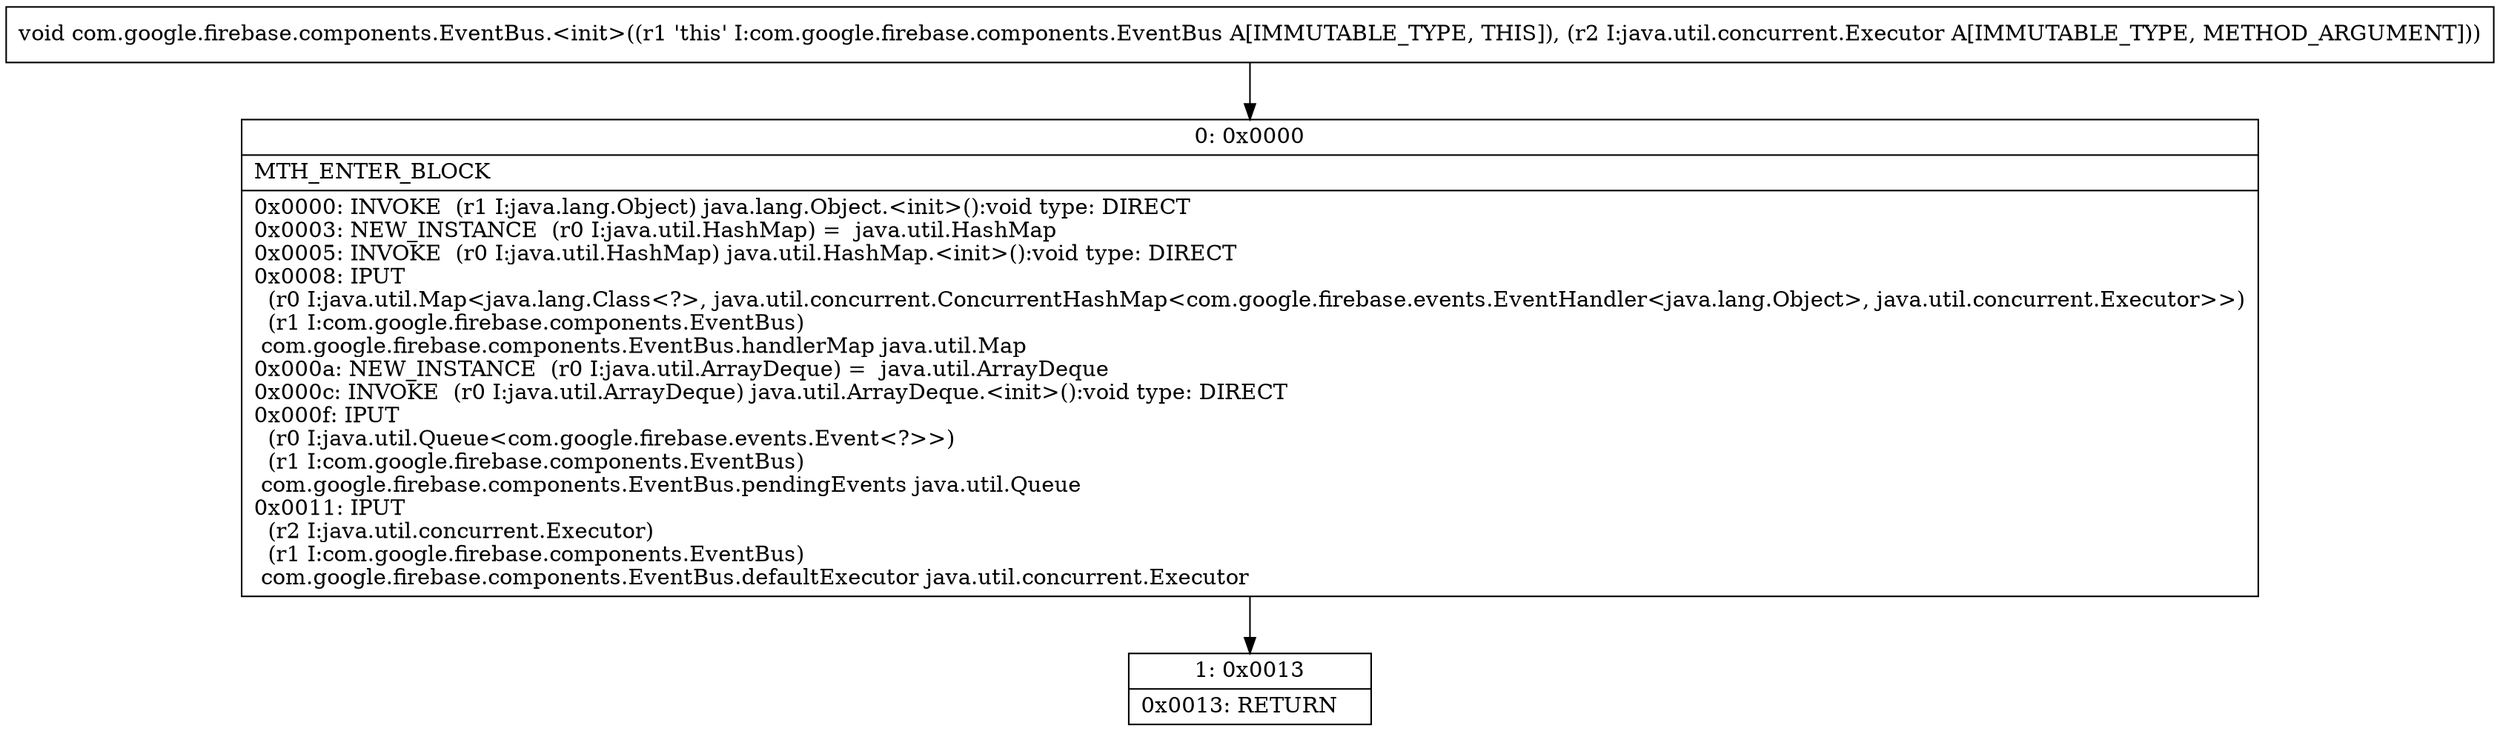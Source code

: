 digraph "CFG forcom.google.firebase.components.EventBus.\<init\>(Ljava\/util\/concurrent\/Executor;)V" {
Node_0 [shape=record,label="{0\:\ 0x0000|MTH_ENTER_BLOCK\l|0x0000: INVOKE  (r1 I:java.lang.Object) java.lang.Object.\<init\>():void type: DIRECT \l0x0003: NEW_INSTANCE  (r0 I:java.util.HashMap) =  java.util.HashMap \l0x0005: INVOKE  (r0 I:java.util.HashMap) java.util.HashMap.\<init\>():void type: DIRECT \l0x0008: IPUT  \l  (r0 I:java.util.Map\<java.lang.Class\<?\>, java.util.concurrent.ConcurrentHashMap\<com.google.firebase.events.EventHandler\<java.lang.Object\>, java.util.concurrent.Executor\>\>)\l  (r1 I:com.google.firebase.components.EventBus)\l com.google.firebase.components.EventBus.handlerMap java.util.Map \l0x000a: NEW_INSTANCE  (r0 I:java.util.ArrayDeque) =  java.util.ArrayDeque \l0x000c: INVOKE  (r0 I:java.util.ArrayDeque) java.util.ArrayDeque.\<init\>():void type: DIRECT \l0x000f: IPUT  \l  (r0 I:java.util.Queue\<com.google.firebase.events.Event\<?\>\>)\l  (r1 I:com.google.firebase.components.EventBus)\l com.google.firebase.components.EventBus.pendingEvents java.util.Queue \l0x0011: IPUT  \l  (r2 I:java.util.concurrent.Executor)\l  (r1 I:com.google.firebase.components.EventBus)\l com.google.firebase.components.EventBus.defaultExecutor java.util.concurrent.Executor \l}"];
Node_1 [shape=record,label="{1\:\ 0x0013|0x0013: RETURN   \l}"];
MethodNode[shape=record,label="{void com.google.firebase.components.EventBus.\<init\>((r1 'this' I:com.google.firebase.components.EventBus A[IMMUTABLE_TYPE, THIS]), (r2 I:java.util.concurrent.Executor A[IMMUTABLE_TYPE, METHOD_ARGUMENT])) }"];
MethodNode -> Node_0;
Node_0 -> Node_1;
}

